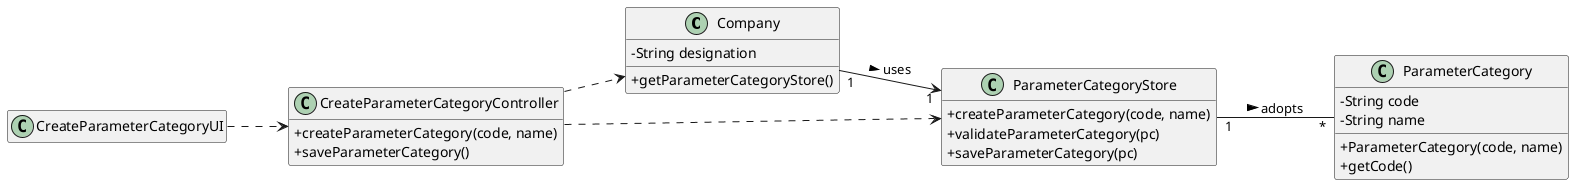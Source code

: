 @startuml
hide empty methods
hide empty attributes
left to right direction
skinparam classAttributeIconSize 0

class Company {
  -String designation
  +getParameterCategoryStore()
}

class ParameterCategory {
   -String code
   -String name
   +ParameterCategory(code, name)
   +getCode()
}

class ParameterCategoryStore {
    +createParameterCategory(code, name)
    +validateParameterCategory(pc)
    +saveParameterCategory(pc)
}

class CreateParameterCategoryController {
  +createParameterCategory(code, name)
  +saveParameterCategory()
}

class CreateParameterCategoryUI {
}

CreateParameterCategoryUI ..> CreateParameterCategoryController
CreateParameterCategoryController ..> Company
CreateParameterCategoryController ..> ParameterCategoryStore
ParameterCategoryStore "1" -- "*" ParameterCategory : adopts >
Company "1" --> "1" ParameterCategoryStore : uses >


@enduml